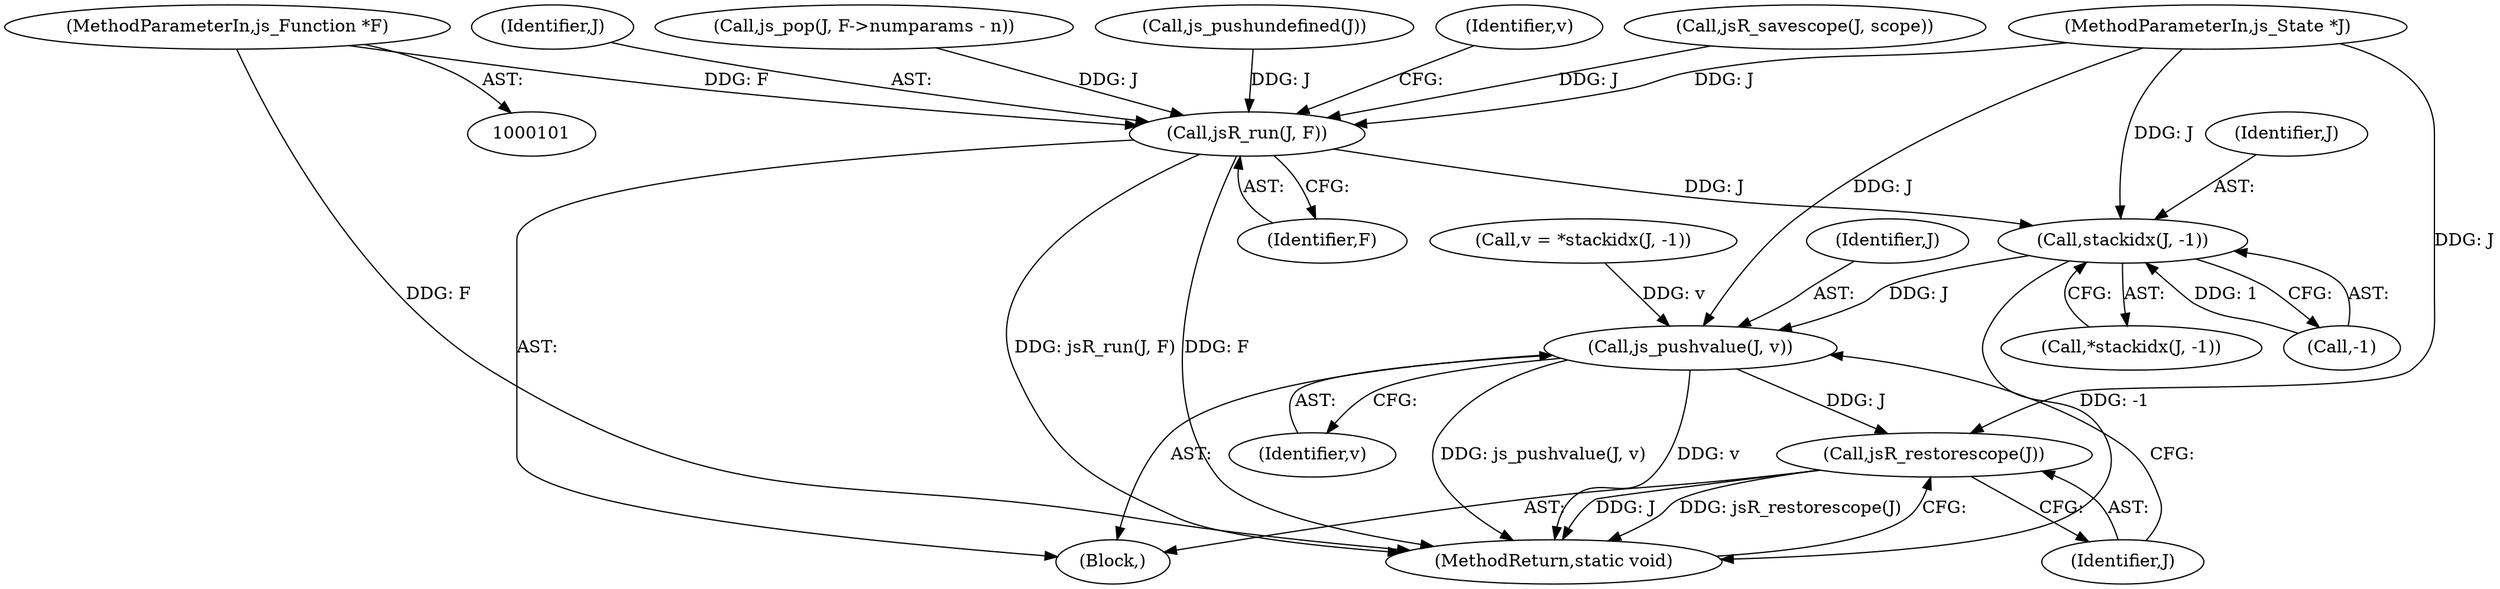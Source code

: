 digraph "0_ghostscript_77ab465f1c394bb77f00966cd950650f3f53cb24@pointer" {
"1000104" [label="(MethodParameterIn,js_Function *F)"];
"1000144" [label="(Call,jsR_run(J, F))"];
"1000150" [label="(Call,stackidx(J, -1))"];
"1000158" [label="(Call,js_pushvalue(J, v))"];
"1000161" [label="(Call,jsR_restorescope(J))"];
"1000160" [label="(Identifier,v)"];
"1000119" [label="(Call,js_pop(J, F->numparams - n))"];
"1000104" [label="(MethodParameterIn,js_Function *F)"];
"1000150" [label="(Call,stackidx(J, -1))"];
"1000163" [label="(MethodReturn,static void)"];
"1000146" [label="(Identifier,F)"];
"1000158" [label="(Call,js_pushvalue(J, v))"];
"1000161" [label="(Call,jsR_restorescope(J))"];
"1000142" [label="(Call,js_pushundefined(J))"];
"1000162" [label="(Identifier,J)"];
"1000148" [label="(Identifier,v)"];
"1000109" [label="(Call,jsR_savescope(J, scope))"];
"1000159" [label="(Identifier,J)"];
"1000149" [label="(Call,*stackidx(J, -1))"];
"1000102" [label="(MethodParameterIn,js_State *J)"];
"1000151" [label="(Identifier,J)"];
"1000147" [label="(Call,v = *stackidx(J, -1))"];
"1000145" [label="(Identifier,J)"];
"1000152" [label="(Call,-1)"];
"1000106" [label="(Block,)"];
"1000144" [label="(Call,jsR_run(J, F))"];
"1000104" -> "1000101"  [label="AST: "];
"1000104" -> "1000163"  [label="DDG: F"];
"1000104" -> "1000144"  [label="DDG: F"];
"1000144" -> "1000106"  [label="AST: "];
"1000144" -> "1000146"  [label="CFG: "];
"1000145" -> "1000144"  [label="AST: "];
"1000146" -> "1000144"  [label="AST: "];
"1000148" -> "1000144"  [label="CFG: "];
"1000144" -> "1000163"  [label="DDG: jsR_run(J, F)"];
"1000144" -> "1000163"  [label="DDG: F"];
"1000142" -> "1000144"  [label="DDG: J"];
"1000109" -> "1000144"  [label="DDG: J"];
"1000119" -> "1000144"  [label="DDG: J"];
"1000102" -> "1000144"  [label="DDG: J"];
"1000144" -> "1000150"  [label="DDG: J"];
"1000150" -> "1000149"  [label="AST: "];
"1000150" -> "1000152"  [label="CFG: "];
"1000151" -> "1000150"  [label="AST: "];
"1000152" -> "1000150"  [label="AST: "];
"1000149" -> "1000150"  [label="CFG: "];
"1000150" -> "1000163"  [label="DDG: -1"];
"1000102" -> "1000150"  [label="DDG: J"];
"1000152" -> "1000150"  [label="DDG: 1"];
"1000150" -> "1000158"  [label="DDG: J"];
"1000158" -> "1000106"  [label="AST: "];
"1000158" -> "1000160"  [label="CFG: "];
"1000159" -> "1000158"  [label="AST: "];
"1000160" -> "1000158"  [label="AST: "];
"1000162" -> "1000158"  [label="CFG: "];
"1000158" -> "1000163"  [label="DDG: v"];
"1000158" -> "1000163"  [label="DDG: js_pushvalue(J, v)"];
"1000102" -> "1000158"  [label="DDG: J"];
"1000147" -> "1000158"  [label="DDG: v"];
"1000158" -> "1000161"  [label="DDG: J"];
"1000161" -> "1000106"  [label="AST: "];
"1000161" -> "1000162"  [label="CFG: "];
"1000162" -> "1000161"  [label="AST: "];
"1000163" -> "1000161"  [label="CFG: "];
"1000161" -> "1000163"  [label="DDG: J"];
"1000161" -> "1000163"  [label="DDG: jsR_restorescope(J)"];
"1000102" -> "1000161"  [label="DDG: J"];
}
